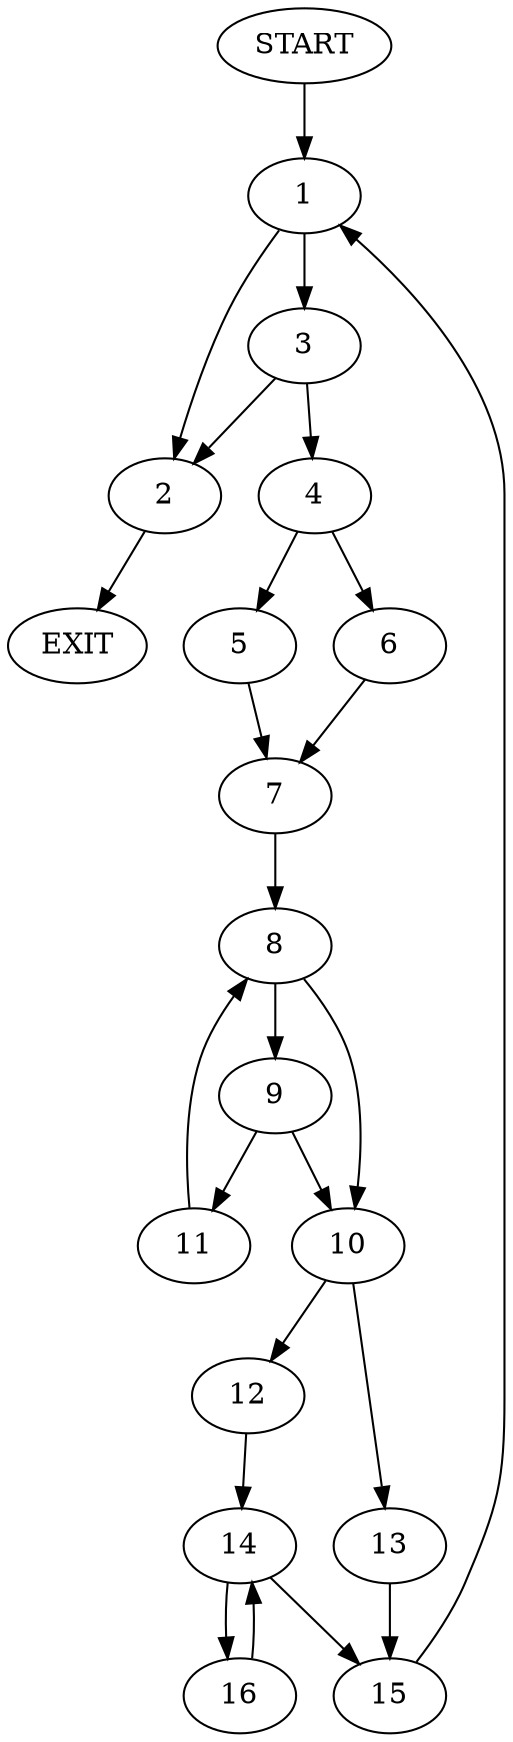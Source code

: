 digraph {
0 [label="START"]
17 [label="EXIT"]
0 -> 1
1 -> 2
1 -> 3
2 -> 17
3 -> 4
3 -> 2
4 -> 5
4 -> 6
5 -> 7
6 -> 7
7 -> 8
8 -> 9
8 -> 10
9 -> 11
9 -> 10
10 -> 12
10 -> 13
11 -> 8
12 -> 14
13 -> 15
15 -> 1
14 -> 16
14 -> 15
16 -> 14
}
